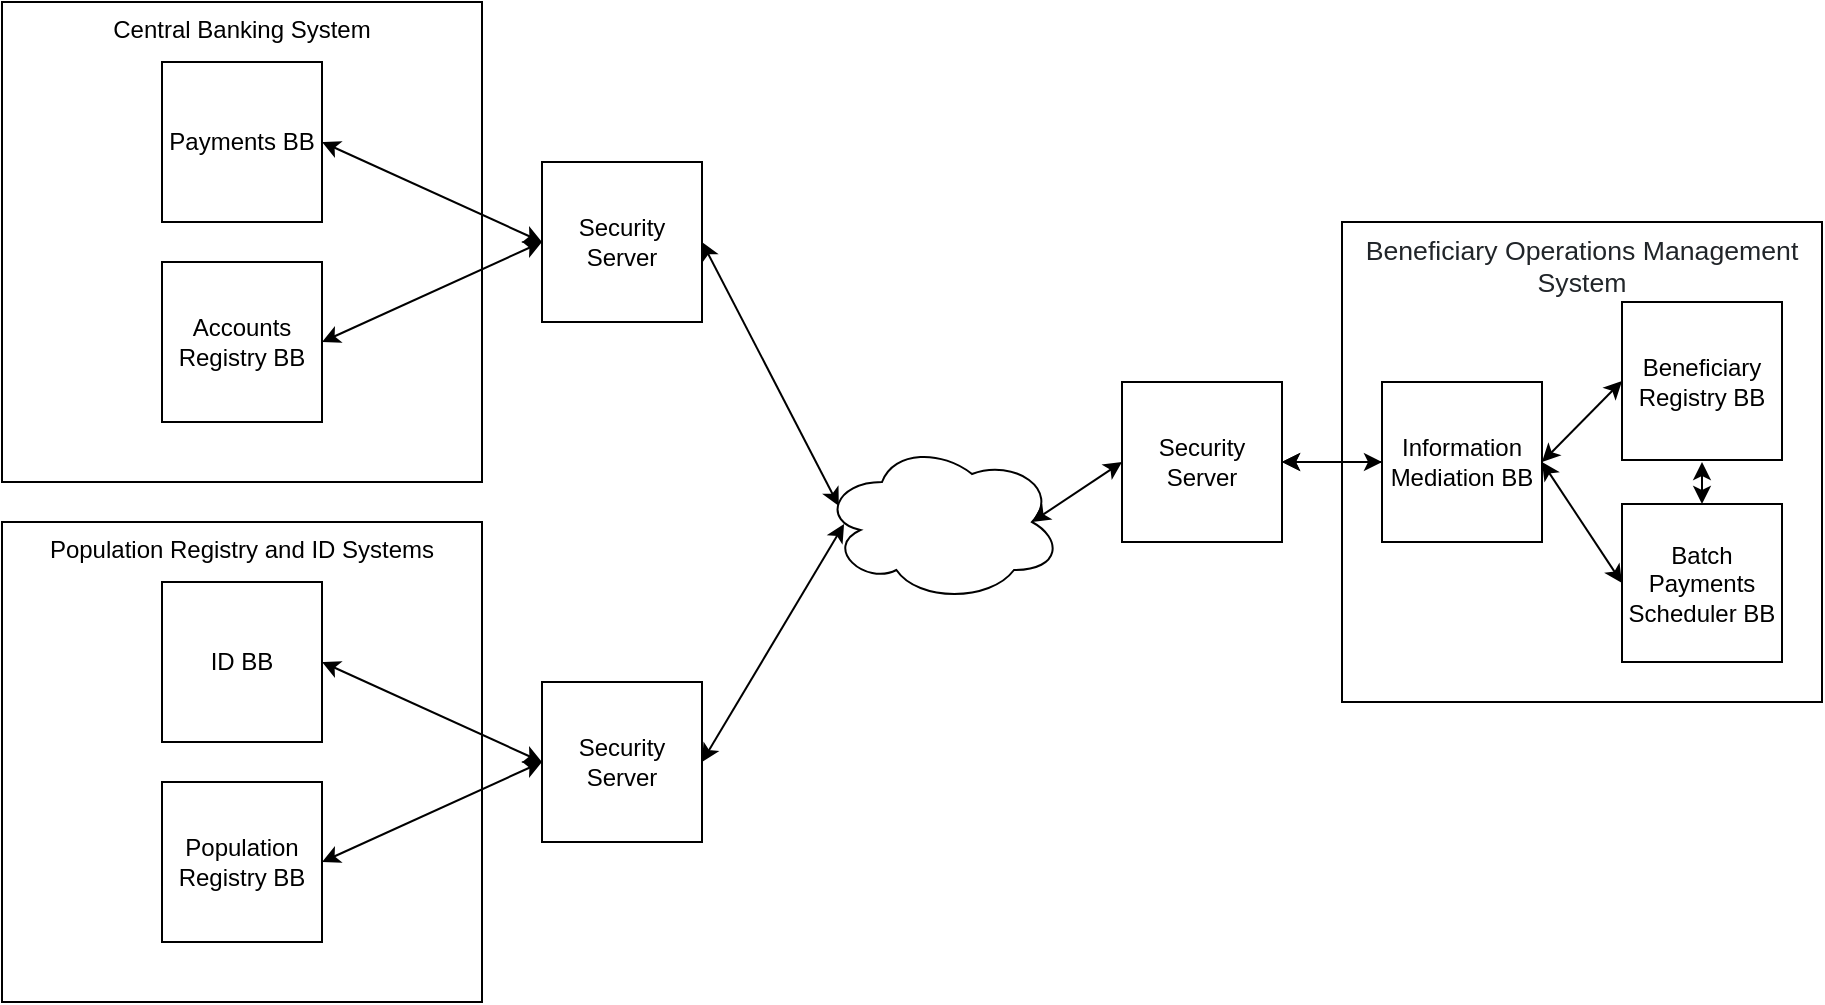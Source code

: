 <mxfile version="14.4.2" type="github"><diagram id="GDe1zzw1R1Iudi7BCuyX" name="Page-1"><mxGraphModel dx="2036" dy="1816" grid="1" gridSize="10" guides="1" tooltips="1" connect="1" arrows="1" fold="1" page="1" pageScale="1" pageWidth="850" pageHeight="1100" math="0" shadow="0"><root><mxCell id="0"/><mxCell id="1" parent="0"/><mxCell id="JqMZqRdezllM6rYK4mv--22" value="Population Registry and ID Systems" style="whiteSpace=wrap;html=1;aspect=fixed;verticalAlign=top;" parent="1" vertex="1"><mxGeometry x="-90" y="-730" width="240" height="240" as="geometry"/></mxCell><mxCell id="JqMZqRdezllM6rYK4mv--1" value="ID BB" style="whiteSpace=wrap;html=1;aspect=fixed;" parent="1" vertex="1"><mxGeometry x="-10" y="-700" width="80" height="80" as="geometry"/></mxCell><mxCell id="JqMZqRdezllM6rYK4mv--10" value="" style="ellipse;shape=cloud;whiteSpace=wrap;html=1;" parent="1" vertex="1"><mxGeometry x="320" y="-770" width="120" height="80" as="geometry"/></mxCell><mxCell id="JqMZqRdezllM6rYK4mv--11" value="" style="endArrow=classic;startArrow=classic;html=1;entryX=0;entryY=0.5;entryDx=0;entryDy=0;exitX=0.875;exitY=0.5;exitDx=0;exitDy=0;exitPerimeter=0;" parent="1" source="JqMZqRdezllM6rYK4mv--10" target="JqMZqRdezllM6rYK4mv--8" edge="1"><mxGeometry width="50" height="50" relative="1" as="geometry"><mxPoint x="380" y="-580" as="sourcePoint"/><mxPoint x="430" y="-630" as="targetPoint"/></mxGeometry></mxCell><mxCell id="JqMZqRdezllM6rYK4mv--12" value="" style="endArrow=classic;startArrow=classic;html=1;entryX=0;entryY=0.5;entryDx=0;entryDy=0;exitX=1;exitY=0.5;exitDx=0;exitDy=0;" parent="1" source="JqMZqRdezllM6rYK4mv--1" target="JqMZqRdezllM6rYK4mv--20" edge="1"><mxGeometry width="50" height="50" relative="1" as="geometry"><mxPoint x="200" y="-670" as="sourcePoint"/><mxPoint x="275" y="-670" as="targetPoint"/></mxGeometry></mxCell><mxCell id="JqMZqRdezllM6rYK4mv--18" value="Population Registry BB" style="whiteSpace=wrap;html=1;aspect=fixed;" parent="1" vertex="1"><mxGeometry x="-10" y="-600" width="80" height="80" as="geometry"/></mxCell><mxCell id="JqMZqRdezllM6rYK4mv--19" value="" style="endArrow=classic;startArrow=classic;html=1;entryX=0;entryY=0.5;entryDx=0;entryDy=0;exitX=1;exitY=0.5;exitDx=0;exitDy=0;" parent="1" source="JqMZqRdezllM6rYK4mv--18" target="JqMZqRdezllM6rYK4mv--20" edge="1"><mxGeometry width="50" height="50" relative="1" as="geometry"><mxPoint x="220" y="-540" as="sourcePoint"/><mxPoint x="292" y="-460" as="targetPoint"/></mxGeometry></mxCell><mxCell id="JqMZqRdezllM6rYK4mv--20" value="Security Server" style="whiteSpace=wrap;html=1;aspect=fixed;" parent="1" vertex="1"><mxGeometry x="180" y="-650" width="80" height="80" as="geometry"/></mxCell><mxCell id="JqMZqRdezllM6rYK4mv--21" value="" style="endArrow=classic;startArrow=classic;html=1;exitX=1;exitY=0.5;exitDx=0;exitDy=0;entryX=0.092;entryY=0.513;entryDx=0;entryDy=0;entryPerimeter=0;" parent="1" source="JqMZqRdezllM6rYK4mv--20" target="JqMZqRdezllM6rYK4mv--10" edge="1"><mxGeometry width="50" height="50" relative="1" as="geometry"><mxPoint x="290" y="-695" as="sourcePoint"/><mxPoint x="300" y="-670" as="targetPoint"/></mxGeometry></mxCell><mxCell id="2Qj5bnTM5P2zq_CmHV_z-1" value="Central Banking System" style="whiteSpace=wrap;html=1;aspect=fixed;verticalAlign=top;" vertex="1" parent="1"><mxGeometry x="-90" y="-990" width="240" height="240" as="geometry"/></mxCell><mxCell id="2Qj5bnTM5P2zq_CmHV_z-2" value="Payments BB" style="whiteSpace=wrap;html=1;aspect=fixed;" vertex="1" parent="1"><mxGeometry x="-10" y="-960" width="80" height="80" as="geometry"/></mxCell><mxCell id="2Qj5bnTM5P2zq_CmHV_z-3" value="Accounts Registry BB" style="whiteSpace=wrap;html=1;aspect=fixed;" vertex="1" parent="1"><mxGeometry x="-10" y="-860" width="80" height="80" as="geometry"/></mxCell><mxCell id="2Qj5bnTM5P2zq_CmHV_z-4" value="Security Server" style="whiteSpace=wrap;html=1;aspect=fixed;" vertex="1" parent="1"><mxGeometry x="180" y="-910" width="80" height="80" as="geometry"/></mxCell><mxCell id="2Qj5bnTM5P2zq_CmHV_z-5" value="" style="endArrow=classic;startArrow=classic;html=1;exitX=1;exitY=0.5;exitDx=0;exitDy=0;entryX=0.07;entryY=0.4;entryDx=0;entryDy=0;entryPerimeter=0;" edge="1" parent="1" source="2Qj5bnTM5P2zq_CmHV_z-4" target="JqMZqRdezllM6rYK4mv--10"><mxGeometry width="50" height="50" relative="1" as="geometry"><mxPoint x="290" y="-955" as="sourcePoint"/><mxPoint x="301.04" y="-868.96" as="targetPoint"/></mxGeometry></mxCell><mxCell id="2Qj5bnTM5P2zq_CmHV_z-6" value="" style="endArrow=classic;startArrow=classic;html=1;entryX=0;entryY=0.5;entryDx=0;entryDy=0;exitX=1;exitY=0.5;exitDx=0;exitDy=0;" edge="1" parent="1"><mxGeometry width="50" height="50" relative="1" as="geometry"><mxPoint x="70" y="-920" as="sourcePoint"/><mxPoint x="180" y="-870" as="targetPoint"/></mxGeometry></mxCell><mxCell id="2Qj5bnTM5P2zq_CmHV_z-7" value="" style="endArrow=classic;startArrow=classic;html=1;entryX=0;entryY=0.5;entryDx=0;entryDy=0;exitX=1;exitY=0.5;exitDx=0;exitDy=0;" edge="1" parent="1"><mxGeometry width="50" height="50" relative="1" as="geometry"><mxPoint x="70" y="-820" as="sourcePoint"/><mxPoint x="180" y="-870" as="targetPoint"/></mxGeometry></mxCell><mxCell id="2Qj5bnTM5P2zq_CmHV_z-14" value="" style="group" vertex="1" connectable="0" parent="1"><mxGeometry x="470" y="-880" width="350" height="240" as="geometry"/></mxCell><mxCell id="JqMZqRdezllM6rYK4mv--13" value="&lt;span id=&quot;docs-internal-guid-d1cbb6c7-7fff-2ffb-d0a0-957149ed9853&quot;&gt;&lt;span style=&quot;font-size: 10pt ; font-family: &amp;#34;arial&amp;#34; ; color: rgb(33 , 37 , 41) ; background-color: transparent ; vertical-align: baseline&quot;&gt;Beneficiary Operations Management System&lt;/span&gt;&lt;/span&gt;" style="whiteSpace=wrap;html=1;aspect=fixed;verticalAlign=top;" parent="2Qj5bnTM5P2zq_CmHV_z-14" vertex="1"><mxGeometry x="110" width="240" height="240" as="geometry"/></mxCell><mxCell id="JqMZqRdezllM6rYK4mv--6" value="Beneficiary Registry BB" style="whiteSpace=wrap;html=1;aspect=fixed;" parent="2Qj5bnTM5P2zq_CmHV_z-14" vertex="1"><mxGeometry x="250" y="40" width="80" height="79" as="geometry"/></mxCell><mxCell id="JqMZqRdezllM6rYK4mv--7" value="Information Mediation BB" style="whiteSpace=wrap;html=1;aspect=fixed;" parent="2Qj5bnTM5P2zq_CmHV_z-14" vertex="1"><mxGeometry x="130" y="80" width="80" height="80" as="geometry"/></mxCell><mxCell id="JqMZqRdezllM6rYK4mv--8" value="Security Server" style="whiteSpace=wrap;html=1;aspect=fixed;" parent="2Qj5bnTM5P2zq_CmHV_z-14" vertex="1"><mxGeometry y="80" width="80" height="80" as="geometry"/></mxCell><mxCell id="JqMZqRdezllM6rYK4mv--9" value="" style="endArrow=classic;startArrow=classic;html=1;entryX=0;entryY=0.5;entryDx=0;entryDy=0;exitX=1;exitY=0.5;exitDx=0;exitDy=0;" parent="2Qj5bnTM5P2zq_CmHV_z-14" source="JqMZqRdezllM6rYK4mv--8" target="JqMZqRdezllM6rYK4mv--7" edge="1"><mxGeometry width="50" height="50" relative="1" as="geometry"><mxPoint x="100" y="140" as="sourcePoint"/><mxPoint x="110" y="120" as="targetPoint"/></mxGeometry></mxCell><mxCell id="2Qj5bnTM5P2zq_CmHV_z-10" value="" style="edgeStyle=orthogonalEdgeStyle;rounded=0;orthogonalLoop=1;jettySize=auto;html=1;" edge="1" parent="2Qj5bnTM5P2zq_CmHV_z-14" source="JqMZqRdezllM6rYK4mv--7" target="JqMZqRdezllM6rYK4mv--8"><mxGeometry relative="1" as="geometry"/></mxCell><mxCell id="JqMZqRdezllM6rYK4mv--17" value="" style="endArrow=classic;startArrow=classic;html=1;exitX=1;exitY=0.5;exitDx=0;exitDy=0;entryX=0;entryY=0.5;entryDx=0;entryDy=0;" parent="2Qj5bnTM5P2zq_CmHV_z-14" source="JqMZqRdezllM6rYK4mv--7" target="JqMZqRdezllM6rYK4mv--6" edge="1"><mxGeometry width="50" height="50" relative="1" as="geometry"><mxPoint x="230" y="119.5" as="sourcePoint"/><mxPoint x="250" y="120" as="targetPoint"/></mxGeometry></mxCell><mxCell id="2Qj5bnTM5P2zq_CmHV_z-8" value="Batch Payments Scheduler BB" style="whiteSpace=wrap;html=1;aspect=fixed;" vertex="1" parent="2Qj5bnTM5P2zq_CmHV_z-14"><mxGeometry x="250" y="141" width="80" height="79" as="geometry"/></mxCell><mxCell id="2Qj5bnTM5P2zq_CmHV_z-9" value="" style="endArrow=classic;startArrow=classic;html=1;entryX=0;entryY=0.5;entryDx=0;entryDy=0;" edge="1" parent="2Qj5bnTM5P2zq_CmHV_z-14" target="2Qj5bnTM5P2zq_CmHV_z-8"><mxGeometry width="50" height="50" relative="1" as="geometry"><mxPoint x="210" y="120" as="sourcePoint"/><mxPoint x="260" y="89.5" as="targetPoint"/></mxGeometry></mxCell><mxCell id="2Qj5bnTM5P2zq_CmHV_z-12" value="" style="endArrow=classic;startArrow=classic;html=1;" edge="1" parent="2Qj5bnTM5P2zq_CmHV_z-14" target="2Qj5bnTM5P2zq_CmHV_z-8"><mxGeometry width="50" height="50" relative="1" as="geometry"><mxPoint x="290" y="120" as="sourcePoint"/><mxPoint x="315" y="130" as="targetPoint"/></mxGeometry></mxCell></root></mxGraphModel></diagram></mxfile>